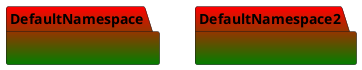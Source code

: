 {
  "sha1": "6qegtkx7o9rc2urg620tshzcqxuslvg",
  "insertion": {
    "when": "2024-05-30T20:48:21.022Z",
    "user": "plantuml@gmail.com"
  }
}
@startuml
skinparam package{
    BackgroundColor red-green
    packageStyle Rectangle    
}
namespace DefaultNamespace {
}
namespace DefaultNamespace2 {
}
@enduml
